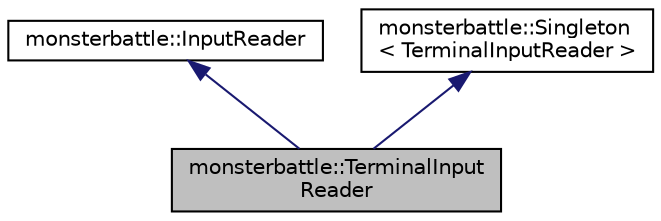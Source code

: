 digraph "monsterbattle::TerminalInputReader"
{
  edge [fontname="Helvetica",fontsize="10",labelfontname="Helvetica",labelfontsize="10"];
  node [fontname="Helvetica",fontsize="10",shape=record];
  Node0 [label="monsterbattle::TerminalInput\lReader",height=0.2,width=0.4,color="black", fillcolor="grey75", style="filled", fontcolor="black"];
  Node1 -> Node0 [dir="back",color="midnightblue",fontsize="10",style="solid",fontname="Helvetica"];
  Node1 [label="monsterbattle::InputReader",height=0.2,width=0.4,color="black", fillcolor="white", style="filled",URL="$classmonsterbattle_1_1InputReader.html"];
  Node2 -> Node0 [dir="back",color="midnightblue",fontsize="10",style="solid",fontname="Helvetica"];
  Node2 [label="monsterbattle::Singleton\l\< TerminalInputReader \>",height=0.2,width=0.4,color="black", fillcolor="white", style="filled",URL="$structmonsterbattle_1_1Singleton.html"];
}
